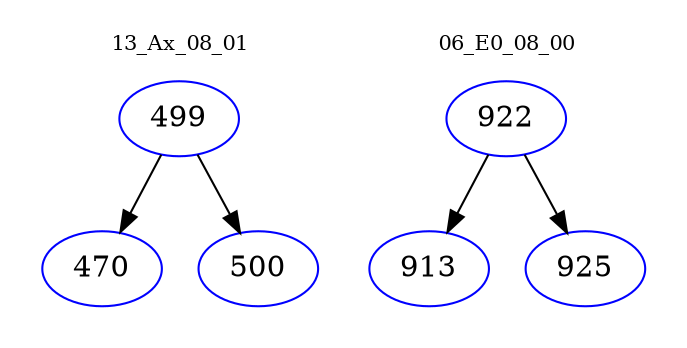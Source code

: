 digraph{
subgraph cluster_0 {
color = white
label = "13_Ax_08_01";
fontsize=10;
T0_499 [label="499", color="blue"]
T0_499 -> T0_470 [color="black"]
T0_470 [label="470", color="blue"]
T0_499 -> T0_500 [color="black"]
T0_500 [label="500", color="blue"]
}
subgraph cluster_1 {
color = white
label = "06_E0_08_00";
fontsize=10;
T1_922 [label="922", color="blue"]
T1_922 -> T1_913 [color="black"]
T1_913 [label="913", color="blue"]
T1_922 -> T1_925 [color="black"]
T1_925 [label="925", color="blue"]
}
}

